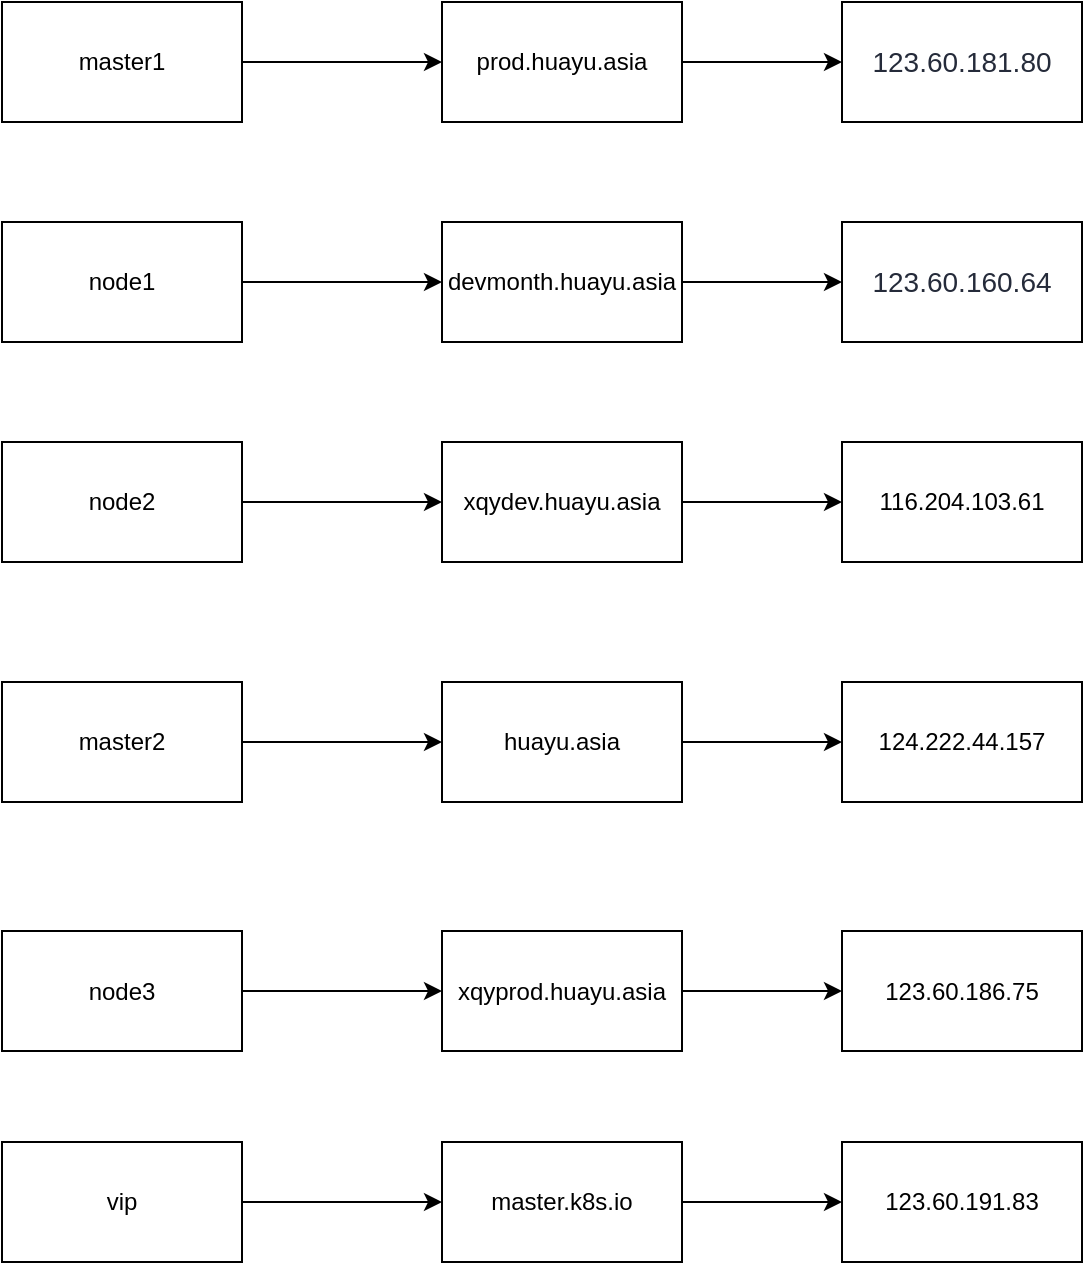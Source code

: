 <mxfile version="20.6.2" type="github">
  <diagram id="o7snOIakhRpECHb7umI6" name="第 1 页">
    <mxGraphModel dx="2249" dy="831" grid="1" gridSize="10" guides="1" tooltips="1" connect="1" arrows="1" fold="1" page="1" pageScale="1" pageWidth="827" pageHeight="1169" math="0" shadow="0">
      <root>
        <mxCell id="0" />
        <mxCell id="1" parent="0" />
        <mxCell id="XWFmndx58gK2M9xQEPw5-27" value="" style="group" vertex="1" connectable="0" parent="1">
          <mxGeometry x="-320" y="90" width="540" height="524.5" as="geometry" />
        </mxCell>
        <mxCell id="XWFmndx58gK2M9xQEPw5-16" value="" style="group" vertex="1" connectable="0" parent="XWFmndx58gK2M9xQEPw5-27">
          <mxGeometry width="340" height="524.5" as="geometry" />
        </mxCell>
        <mxCell id="XWFmndx58gK2M9xQEPw5-1" value="master1" style="rounded=0;whiteSpace=wrap;html=1;" vertex="1" parent="XWFmndx58gK2M9xQEPw5-16">
          <mxGeometry width="120" height="60" as="geometry" />
        </mxCell>
        <mxCell id="XWFmndx58gK2M9xQEPw5-2" value="node1" style="rounded=0;whiteSpace=wrap;html=1;" vertex="1" parent="XWFmndx58gK2M9xQEPw5-16">
          <mxGeometry y="110" width="120" height="60" as="geometry" />
        </mxCell>
        <mxCell id="XWFmndx58gK2M9xQEPw5-3" value="node2" style="rounded=0;whiteSpace=wrap;html=1;" vertex="1" parent="XWFmndx58gK2M9xQEPw5-16">
          <mxGeometry y="220" width="120" height="60" as="geometry" />
        </mxCell>
        <mxCell id="XWFmndx58gK2M9xQEPw5-4" value="master2" style="rounded=0;whiteSpace=wrap;html=1;" vertex="1" parent="XWFmndx58gK2M9xQEPw5-16">
          <mxGeometry y="340" width="120" height="60" as="geometry" />
        </mxCell>
        <mxCell id="XWFmndx58gK2M9xQEPw5-5" value="node3" style="rounded=0;whiteSpace=wrap;html=1;" vertex="1" parent="XWFmndx58gK2M9xQEPw5-16">
          <mxGeometry y="464.5" width="120" height="60" as="geometry" />
        </mxCell>
        <mxCell id="XWFmndx58gK2M9xQEPw5-6" value="prod.huayu.asia" style="rounded=0;whiteSpace=wrap;html=1;" vertex="1" parent="XWFmndx58gK2M9xQEPw5-16">
          <mxGeometry x="220" width="120" height="60" as="geometry" />
        </mxCell>
        <mxCell id="XWFmndx58gK2M9xQEPw5-11" style="edgeStyle=orthogonalEdgeStyle;rounded=0;orthogonalLoop=1;jettySize=auto;html=1;" edge="1" parent="XWFmndx58gK2M9xQEPw5-16" source="XWFmndx58gK2M9xQEPw5-1" target="XWFmndx58gK2M9xQEPw5-6">
          <mxGeometry relative="1" as="geometry" />
        </mxCell>
        <mxCell id="XWFmndx58gK2M9xQEPw5-7" value="devmonth.huayu.asia" style="rounded=0;whiteSpace=wrap;html=1;" vertex="1" parent="XWFmndx58gK2M9xQEPw5-16">
          <mxGeometry x="220" y="110" width="120" height="60" as="geometry" />
        </mxCell>
        <mxCell id="XWFmndx58gK2M9xQEPw5-12" style="edgeStyle=orthogonalEdgeStyle;rounded=0;orthogonalLoop=1;jettySize=auto;html=1;" edge="1" parent="XWFmndx58gK2M9xQEPw5-16" source="XWFmndx58gK2M9xQEPw5-2" target="XWFmndx58gK2M9xQEPw5-7">
          <mxGeometry relative="1" as="geometry" />
        </mxCell>
        <mxCell id="XWFmndx58gK2M9xQEPw5-8" value="xqydev.huayu.asia" style="rounded=0;whiteSpace=wrap;html=1;" vertex="1" parent="XWFmndx58gK2M9xQEPw5-16">
          <mxGeometry x="220" y="220" width="120" height="60" as="geometry" />
        </mxCell>
        <mxCell id="XWFmndx58gK2M9xQEPw5-13" style="edgeStyle=orthogonalEdgeStyle;rounded=0;orthogonalLoop=1;jettySize=auto;html=1;" edge="1" parent="XWFmndx58gK2M9xQEPw5-16" source="XWFmndx58gK2M9xQEPw5-3" target="XWFmndx58gK2M9xQEPw5-8">
          <mxGeometry relative="1" as="geometry" />
        </mxCell>
        <mxCell id="XWFmndx58gK2M9xQEPw5-9" value="huayu.asia" style="rounded=0;whiteSpace=wrap;html=1;" vertex="1" parent="XWFmndx58gK2M9xQEPw5-16">
          <mxGeometry x="220" y="340" width="120" height="60" as="geometry" />
        </mxCell>
        <mxCell id="XWFmndx58gK2M9xQEPw5-14" style="edgeStyle=orthogonalEdgeStyle;rounded=0;orthogonalLoop=1;jettySize=auto;html=1;" edge="1" parent="XWFmndx58gK2M9xQEPw5-16" source="XWFmndx58gK2M9xQEPw5-4" target="XWFmndx58gK2M9xQEPw5-9">
          <mxGeometry relative="1" as="geometry" />
        </mxCell>
        <mxCell id="XWFmndx58gK2M9xQEPw5-10" value="xqyprod.huayu.asia" style="rounded=0;whiteSpace=wrap;html=1;" vertex="1" parent="XWFmndx58gK2M9xQEPw5-16">
          <mxGeometry x="220" y="464.5" width="120" height="60" as="geometry" />
        </mxCell>
        <mxCell id="XWFmndx58gK2M9xQEPw5-15" style="edgeStyle=orthogonalEdgeStyle;rounded=0;orthogonalLoop=1;jettySize=auto;html=1;" edge="1" parent="XWFmndx58gK2M9xQEPw5-16" source="XWFmndx58gK2M9xQEPw5-5" target="XWFmndx58gK2M9xQEPw5-10">
          <mxGeometry relative="1" as="geometry" />
        </mxCell>
        <mxCell id="XWFmndx58gK2M9xQEPw5-17" value="&lt;span style=&quot;color: rgb(37, 43, 58); font-family: HuaweiFont, Helvetica, Arial, PingFangSC-Regular, &amp;quot;Hiragino Sans GB&amp;quot;, &amp;quot;Microsoft YaHei&amp;quot;, 微软雅黑, &amp;quot;Microsoft JhengHei&amp;quot;; font-size: 14px; text-align: start; background-color: rgb(255, 255, 255);&quot;&gt;123.60.181.80&lt;/span&gt;" style="rounded=0;whiteSpace=wrap;html=1;" vertex="1" parent="XWFmndx58gK2M9xQEPw5-27">
          <mxGeometry x="420" width="120" height="60" as="geometry" />
        </mxCell>
        <mxCell id="XWFmndx58gK2M9xQEPw5-18" value="&lt;span style=&quot;color: rgb(37, 43, 58); font-family: HuaweiFont, Helvetica, Arial, PingFangSC-Regular, &amp;quot;Hiragino Sans GB&amp;quot;, &amp;quot;Microsoft YaHei&amp;quot;, 微软雅黑, &amp;quot;Microsoft JhengHei&amp;quot;; font-size: 14px; text-align: start; background-color: rgb(255, 255, 255);&quot;&gt;123.60.160.64&lt;/span&gt;" style="rounded=0;whiteSpace=wrap;html=1;" vertex="1" parent="XWFmndx58gK2M9xQEPw5-27">
          <mxGeometry x="420" y="110" width="120" height="60" as="geometry" />
        </mxCell>
        <mxCell id="XWFmndx58gK2M9xQEPw5-19" value="116.204.103.61" style="rounded=0;whiteSpace=wrap;html=1;" vertex="1" parent="XWFmndx58gK2M9xQEPw5-27">
          <mxGeometry x="420" y="220" width="120" height="60" as="geometry" />
        </mxCell>
        <mxCell id="XWFmndx58gK2M9xQEPw5-20" value="124.222.44.157" style="rounded=0;whiteSpace=wrap;html=1;" vertex="1" parent="XWFmndx58gK2M9xQEPw5-27">
          <mxGeometry x="420" y="340" width="120" height="60" as="geometry" />
        </mxCell>
        <mxCell id="XWFmndx58gK2M9xQEPw5-21" value="123.60.186.75" style="rounded=0;whiteSpace=wrap;html=1;" vertex="1" parent="XWFmndx58gK2M9xQEPw5-27">
          <mxGeometry x="420" y="464.5" width="120" height="60" as="geometry" />
        </mxCell>
        <mxCell id="XWFmndx58gK2M9xQEPw5-22" style="edgeStyle=orthogonalEdgeStyle;rounded=0;orthogonalLoop=1;jettySize=auto;html=1;" edge="1" parent="XWFmndx58gK2M9xQEPw5-27" source="XWFmndx58gK2M9xQEPw5-6" target="XWFmndx58gK2M9xQEPw5-17">
          <mxGeometry relative="1" as="geometry" />
        </mxCell>
        <mxCell id="XWFmndx58gK2M9xQEPw5-23" style="edgeStyle=orthogonalEdgeStyle;rounded=0;orthogonalLoop=1;jettySize=auto;html=1;" edge="1" parent="XWFmndx58gK2M9xQEPw5-27" source="XWFmndx58gK2M9xQEPw5-7" target="XWFmndx58gK2M9xQEPw5-18">
          <mxGeometry relative="1" as="geometry" />
        </mxCell>
        <mxCell id="XWFmndx58gK2M9xQEPw5-24" style="edgeStyle=orthogonalEdgeStyle;rounded=0;orthogonalLoop=1;jettySize=auto;html=1;" edge="1" parent="XWFmndx58gK2M9xQEPw5-27" source="XWFmndx58gK2M9xQEPw5-8" target="XWFmndx58gK2M9xQEPw5-19">
          <mxGeometry relative="1" as="geometry" />
        </mxCell>
        <mxCell id="XWFmndx58gK2M9xQEPw5-25" style="edgeStyle=orthogonalEdgeStyle;rounded=0;orthogonalLoop=1;jettySize=auto;html=1;" edge="1" parent="XWFmndx58gK2M9xQEPw5-27" source="XWFmndx58gK2M9xQEPw5-9" target="XWFmndx58gK2M9xQEPw5-20">
          <mxGeometry relative="1" as="geometry" />
        </mxCell>
        <mxCell id="XWFmndx58gK2M9xQEPw5-26" style="edgeStyle=orthogonalEdgeStyle;rounded=0;orthogonalLoop=1;jettySize=auto;html=1;" edge="1" parent="XWFmndx58gK2M9xQEPw5-27" source="XWFmndx58gK2M9xQEPw5-10" target="XWFmndx58gK2M9xQEPw5-21">
          <mxGeometry relative="1" as="geometry" />
        </mxCell>
        <mxCell id="XWFmndx58gK2M9xQEPw5-31" style="edgeStyle=orthogonalEdgeStyle;rounded=0;orthogonalLoop=1;jettySize=auto;html=1;entryX=0;entryY=0.5;entryDx=0;entryDy=0;" edge="1" parent="1" source="XWFmndx58gK2M9xQEPw5-28" target="XWFmndx58gK2M9xQEPw5-29">
          <mxGeometry relative="1" as="geometry" />
        </mxCell>
        <mxCell id="XWFmndx58gK2M9xQEPw5-28" value="vip" style="rounded=0;whiteSpace=wrap;html=1;" vertex="1" parent="1">
          <mxGeometry x="-320" y="660" width="120" height="60" as="geometry" />
        </mxCell>
        <mxCell id="XWFmndx58gK2M9xQEPw5-32" style="edgeStyle=orthogonalEdgeStyle;rounded=0;orthogonalLoop=1;jettySize=auto;html=1;entryX=0;entryY=0.5;entryDx=0;entryDy=0;" edge="1" parent="1" source="XWFmndx58gK2M9xQEPw5-29" target="XWFmndx58gK2M9xQEPw5-30">
          <mxGeometry relative="1" as="geometry" />
        </mxCell>
        <mxCell id="XWFmndx58gK2M9xQEPw5-29" value="&lt;div&gt;master.k8s.io&lt;br&gt;&lt;/div&gt;" style="rounded=0;whiteSpace=wrap;html=1;" vertex="1" parent="1">
          <mxGeometry x="-100" y="660" width="120" height="60" as="geometry" />
        </mxCell>
        <mxCell id="XWFmndx58gK2M9xQEPw5-30" value="123.60.191.83" style="rounded=0;whiteSpace=wrap;html=1;" vertex="1" parent="1">
          <mxGeometry x="100" y="660" width="120" height="60" as="geometry" />
        </mxCell>
      </root>
    </mxGraphModel>
  </diagram>
</mxfile>
